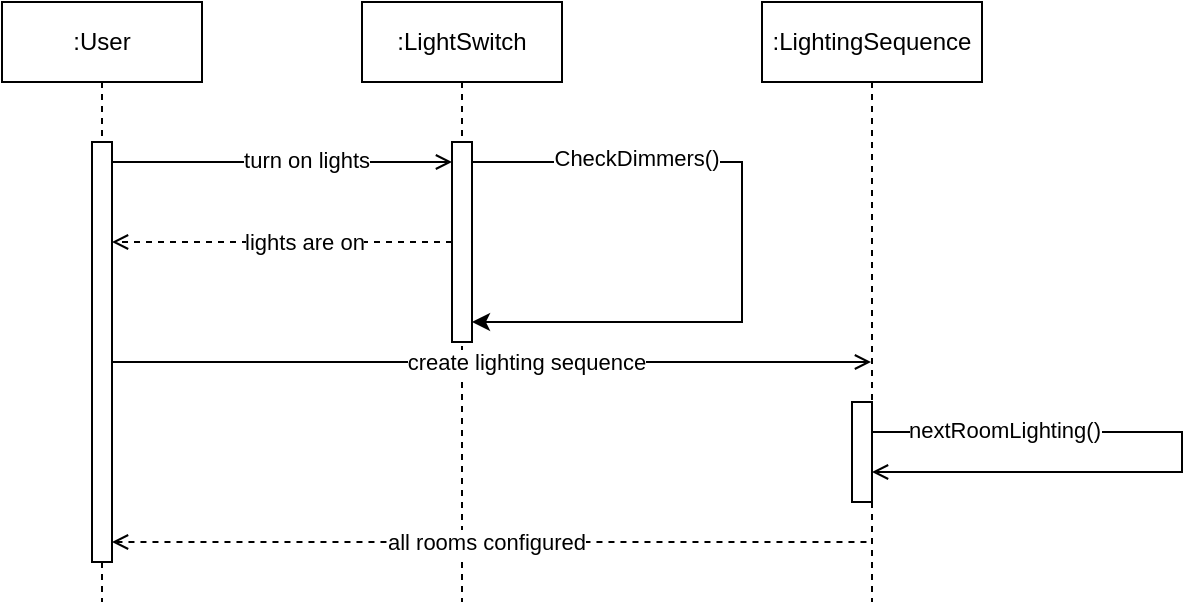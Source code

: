 <mxfile version="24.7.17">
  <diagram name="Page-1" id="2YBvvXClWsGukQMizWep">
    <mxGraphModel dx="2260" dy="1207" grid="1" gridSize="10" guides="1" tooltips="1" connect="1" arrows="1" fold="1" page="1" pageScale="1" pageWidth="850" pageHeight="1100" math="0" shadow="0">
      <root>
        <mxCell id="0" />
        <mxCell id="1" parent="0" />
        <mxCell id="aM9ryv3xv72pqoxQDRHE-1" value=":User" style="shape=umlLifeline;perimeter=lifelinePerimeter;whiteSpace=wrap;html=1;container=0;dropTarget=0;collapsible=0;recursiveResize=0;outlineConnect=0;portConstraint=eastwest;newEdgeStyle={&quot;edgeStyle&quot;:&quot;elbowEdgeStyle&quot;,&quot;elbow&quot;:&quot;vertical&quot;,&quot;curved&quot;:0,&quot;rounded&quot;:0};" parent="1" vertex="1">
          <mxGeometry x="40" y="40" width="100" height="300" as="geometry" />
        </mxCell>
        <mxCell id="aM9ryv3xv72pqoxQDRHE-2" value="" style="html=1;points=[];perimeter=orthogonalPerimeter;outlineConnect=0;targetShapes=umlLifeline;portConstraint=eastwest;newEdgeStyle={&quot;edgeStyle&quot;:&quot;elbowEdgeStyle&quot;,&quot;elbow&quot;:&quot;vertical&quot;,&quot;curved&quot;:0,&quot;rounded&quot;:0};" parent="aM9ryv3xv72pqoxQDRHE-1" vertex="1">
          <mxGeometry x="45" y="70" width="10" height="210" as="geometry" />
        </mxCell>
        <mxCell id="aM9ryv3xv72pqoxQDRHE-5" value=":LightSwitch" style="shape=umlLifeline;perimeter=lifelinePerimeter;whiteSpace=wrap;html=1;container=0;dropTarget=0;collapsible=0;recursiveResize=0;outlineConnect=0;portConstraint=eastwest;newEdgeStyle={&quot;edgeStyle&quot;:&quot;elbowEdgeStyle&quot;,&quot;elbow&quot;:&quot;vertical&quot;,&quot;curved&quot;:0,&quot;rounded&quot;:0};" parent="1" vertex="1">
          <mxGeometry x="220" y="40" width="100" height="300" as="geometry" />
        </mxCell>
        <mxCell id="YkFevd7Kho5wKxCns9Gv-2" style="edgeStyle=elbowEdgeStyle;rounded=0;orthogonalLoop=1;jettySize=auto;html=1;elbow=vertical;curved=0;" edge="1" parent="aM9ryv3xv72pqoxQDRHE-5" source="aM9ryv3xv72pqoxQDRHE-6" target="aM9ryv3xv72pqoxQDRHE-6">
          <mxGeometry relative="1" as="geometry">
            <mxPoint x="140" y="160" as="targetPoint" />
            <Array as="points">
              <mxPoint x="190" y="160" />
            </Array>
          </mxGeometry>
        </mxCell>
        <mxCell id="YkFevd7Kho5wKxCns9Gv-4" value="CheckDimmers()" style="edgeLabel;html=1;align=center;verticalAlign=middle;resizable=0;points=[];" vertex="1" connectable="0" parent="YkFevd7Kho5wKxCns9Gv-2">
          <mxGeometry x="-0.534" y="2" relative="1" as="geometry">
            <mxPoint as="offset" />
          </mxGeometry>
        </mxCell>
        <mxCell id="YkFevd7Kho5wKxCns9Gv-11" style="edgeStyle=elbowEdgeStyle;rounded=0;orthogonalLoop=1;jettySize=auto;html=1;elbow=vertical;curved=0;" edge="1" parent="aM9ryv3xv72pqoxQDRHE-5" source="aM9ryv3xv72pqoxQDRHE-6" target="aM9ryv3xv72pqoxQDRHE-5">
          <mxGeometry relative="1" as="geometry" />
        </mxCell>
        <mxCell id="aM9ryv3xv72pqoxQDRHE-6" value="" style="html=1;points=[];perimeter=orthogonalPerimeter;outlineConnect=0;targetShapes=umlLifeline;portConstraint=eastwest;newEdgeStyle={&quot;edgeStyle&quot;:&quot;elbowEdgeStyle&quot;,&quot;elbow&quot;:&quot;vertical&quot;,&quot;curved&quot;:0,&quot;rounded&quot;:0};" parent="aM9ryv3xv72pqoxQDRHE-5" vertex="1">
          <mxGeometry x="45" y="70" width="10" height="100" as="geometry" />
        </mxCell>
        <mxCell id="aM9ryv3xv72pqoxQDRHE-7" value="" style="html=1;verticalAlign=bottom;endArrow=open;edgeStyle=elbowEdgeStyle;elbow=horizontal;curved=0;rounded=0;endFill=0;" parent="1" source="aM9ryv3xv72pqoxQDRHE-2" target="aM9ryv3xv72pqoxQDRHE-6" edge="1">
          <mxGeometry relative="1" as="geometry">
            <mxPoint x="195" y="130" as="sourcePoint" />
            <Array as="points">
              <mxPoint x="180" y="120" />
            </Array>
          </mxGeometry>
        </mxCell>
        <mxCell id="YkFevd7Kho5wKxCns9Gv-3" value="turn on lights" style="edgeLabel;html=1;align=center;verticalAlign=middle;resizable=0;points=[];" vertex="1" connectable="0" parent="aM9ryv3xv72pqoxQDRHE-7">
          <mxGeometry x="0.134" y="1" relative="1" as="geometry">
            <mxPoint as="offset" />
          </mxGeometry>
        </mxCell>
        <mxCell id="YkFevd7Kho5wKxCns9Gv-5" value=":LightingSequence" style="shape=umlLifeline;perimeter=lifelinePerimeter;whiteSpace=wrap;html=1;container=0;dropTarget=0;collapsible=0;recursiveResize=0;outlineConnect=0;portConstraint=eastwest;newEdgeStyle={&quot;edgeStyle&quot;:&quot;elbowEdgeStyle&quot;,&quot;elbow&quot;:&quot;vertical&quot;,&quot;curved&quot;:0,&quot;rounded&quot;:0};" vertex="1" parent="1">
          <mxGeometry x="420" y="40" width="110" height="300" as="geometry" />
        </mxCell>
        <mxCell id="YkFevd7Kho5wKxCns9Gv-8" value="" style="html=1;points=[];perimeter=orthogonalPerimeter;outlineConnect=0;targetShapes=umlLifeline;portConstraint=eastwest;newEdgeStyle={&quot;edgeStyle&quot;:&quot;elbowEdgeStyle&quot;,&quot;elbow&quot;:&quot;vertical&quot;,&quot;curved&quot;:0,&quot;rounded&quot;:0};" vertex="1" parent="YkFevd7Kho5wKxCns9Gv-5">
          <mxGeometry x="45" y="200" width="10" height="50" as="geometry" />
        </mxCell>
        <mxCell id="YkFevd7Kho5wKxCns9Gv-34" style="edgeStyle=elbowEdgeStyle;rounded=0;orthogonalLoop=1;jettySize=auto;html=1;elbow=horizontal;curved=0;endArrow=open;endFill=0;" edge="1" parent="YkFevd7Kho5wKxCns9Gv-5" source="YkFevd7Kho5wKxCns9Gv-8" target="YkFevd7Kho5wKxCns9Gv-8">
          <mxGeometry relative="1" as="geometry">
            <Array as="points">
              <mxPoint x="210" y="220" />
            </Array>
          </mxGeometry>
        </mxCell>
        <mxCell id="YkFevd7Kho5wKxCns9Gv-35" value="nextRoomLighting()" style="edgeLabel;html=1;align=center;verticalAlign=middle;resizable=0;points=[];" vertex="1" connectable="0" parent="YkFevd7Kho5wKxCns9Gv-34">
          <mxGeometry x="-0.459" y="-1" relative="1" as="geometry">
            <mxPoint x="-24" y="-2" as="offset" />
          </mxGeometry>
        </mxCell>
        <mxCell id="YkFevd7Kho5wKxCns9Gv-28" style="edgeStyle=elbowEdgeStyle;rounded=0;orthogonalLoop=1;jettySize=auto;html=1;elbow=vertical;curved=0;dashed=1;endArrow=open;endFill=0;" edge="1" parent="1" source="aM9ryv3xv72pqoxQDRHE-6" target="aM9ryv3xv72pqoxQDRHE-2">
          <mxGeometry relative="1" as="geometry" />
        </mxCell>
        <mxCell id="YkFevd7Kho5wKxCns9Gv-29" value="lights are on" style="edgeLabel;html=1;align=center;verticalAlign=middle;resizable=0;points=[];" vertex="1" connectable="0" parent="YkFevd7Kho5wKxCns9Gv-28">
          <mxGeometry x="-0.263" y="3" relative="1" as="geometry">
            <mxPoint x="-12" y="-3" as="offset" />
          </mxGeometry>
        </mxCell>
        <mxCell id="YkFevd7Kho5wKxCns9Gv-30" style="edgeStyle=elbowEdgeStyle;rounded=0;orthogonalLoop=1;jettySize=auto;html=1;elbow=horizontal;curved=0;endArrow=open;endFill=0;" edge="1" parent="1" source="aM9ryv3xv72pqoxQDRHE-2" target="YkFevd7Kho5wKxCns9Gv-5">
          <mxGeometry relative="1" as="geometry">
            <Array as="points">
              <mxPoint x="280" y="220" />
            </Array>
          </mxGeometry>
        </mxCell>
        <mxCell id="YkFevd7Kho5wKxCns9Gv-31" value="create lighting sequence" style="edgeLabel;html=1;align=center;verticalAlign=middle;resizable=0;points=[];" vertex="1" connectable="0" parent="YkFevd7Kho5wKxCns9Gv-30">
          <mxGeometry x="0.088" y="-1" relative="1" as="geometry">
            <mxPoint y="-1" as="offset" />
          </mxGeometry>
        </mxCell>
        <mxCell id="YkFevd7Kho5wKxCns9Gv-32" style="edgeStyle=elbowEdgeStyle;rounded=0;orthogonalLoop=1;jettySize=auto;html=1;elbow=vertical;curved=0;startArrow=open;startFill=0;endArrow=none;endFill=0;dashed=1;" edge="1" parent="1" source="aM9ryv3xv72pqoxQDRHE-2" target="YkFevd7Kho5wKxCns9Gv-5">
          <mxGeometry relative="1" as="geometry">
            <Array as="points">
              <mxPoint x="270" y="310" />
            </Array>
          </mxGeometry>
        </mxCell>
        <mxCell id="YkFevd7Kho5wKxCns9Gv-33" value="all rooms configured" style="edgeLabel;html=1;align=center;verticalAlign=middle;resizable=0;points=[];" vertex="1" connectable="0" parent="YkFevd7Kho5wKxCns9Gv-32">
          <mxGeometry x="0.007" y="3" relative="1" as="geometry">
            <mxPoint x="-4" y="3" as="offset" />
          </mxGeometry>
        </mxCell>
      </root>
    </mxGraphModel>
  </diagram>
</mxfile>
